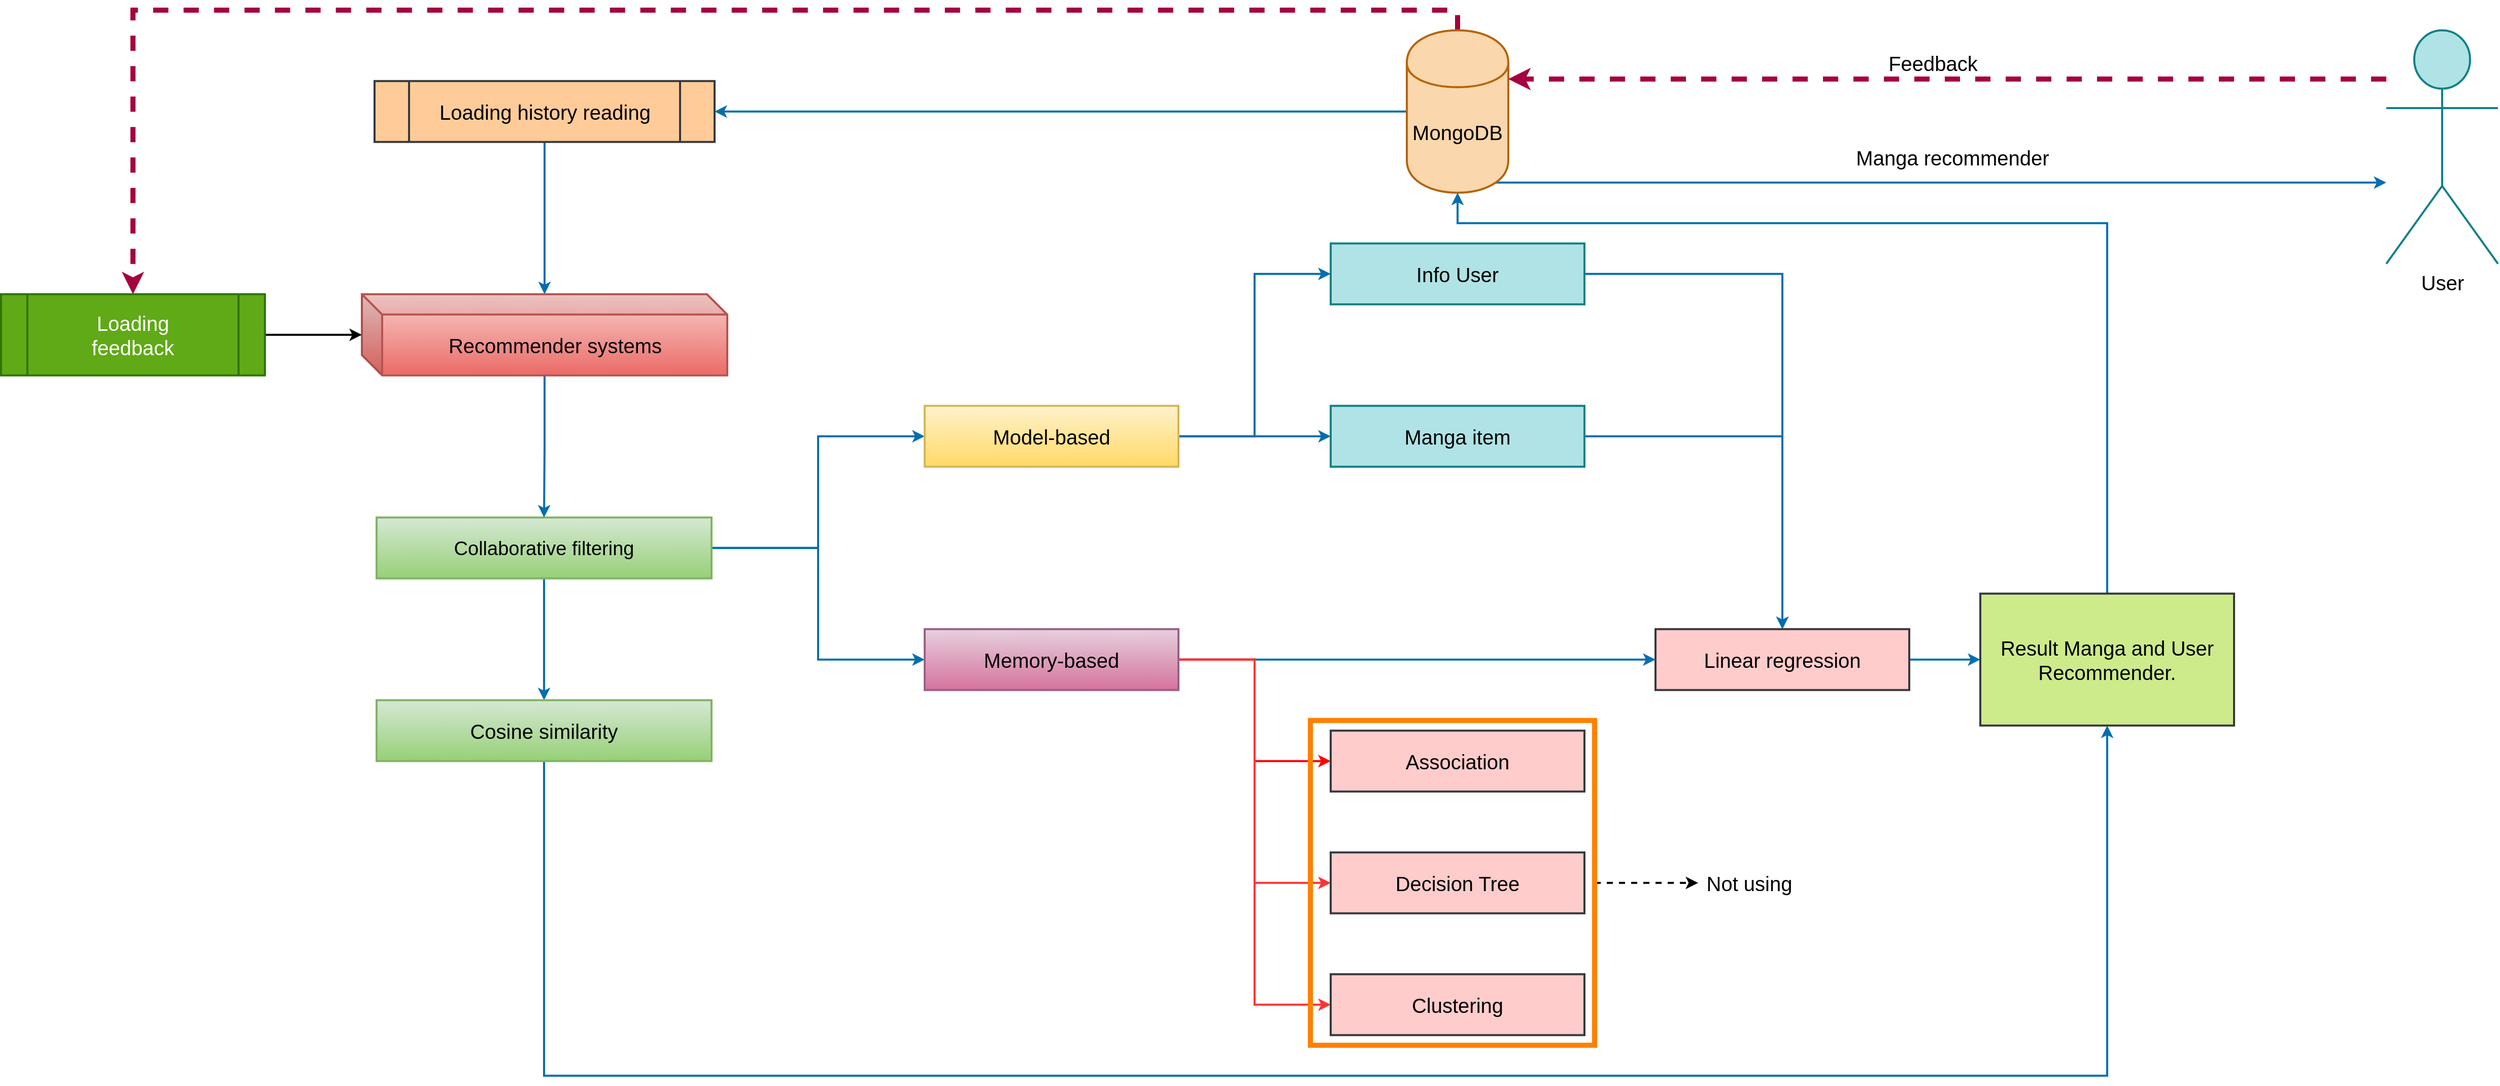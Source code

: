 <mxfile version="13.0.1" type="device"><diagram id="Uh_Tw-2EsCxswy1e64ZT" name="Page-1"><mxGraphModel dx="2844" dy="2744" grid="1" gridSize="10" guides="1" tooltips="1" connect="1" arrows="1" fold="1" page="1" pageScale="1" pageWidth="850" pageHeight="1100" math="0" shadow="0"><root><mxCell id="0"/><mxCell id="1" parent="0"/><mxCell id="nncn3bqomxQs8jZnZuGW-18" style="edgeStyle=orthogonalEdgeStyle;rounded=0;orthogonalLoop=1;jettySize=auto;html=1;strokeWidth=2;fontSize=20;fillColor=#1ba1e2;strokeColor=#006EAF;" edge="1" parent="1" source="nncn3bqomxQs8jZnZuGW-13" target="nncn3bqomxQs8jZnZuGW-16"><mxGeometry relative="1" as="geometry"/></mxCell><mxCell id="nncn3bqomxQs8jZnZuGW-72" style="edgeStyle=orthogonalEdgeStyle;rounded=0;orthogonalLoop=1;jettySize=auto;html=1;strokeWidth=2;fontSize=20;exitX=0.85;exitY=0.95;exitDx=0;exitDy=0;exitPerimeter=0;fillColor=#1ba1e2;strokeColor=#006EAF;" edge="1" parent="1" source="nncn3bqomxQs8jZnZuGW-13" target="nncn3bqomxQs8jZnZuGW-69"><mxGeometry relative="1" as="geometry"><Array as="points"><mxPoint x="1490" y="-910.14"/></Array></mxGeometry></mxCell><mxCell id="nncn3bqomxQs8jZnZuGW-77" style="edgeStyle=orthogonalEdgeStyle;rounded=0;orthogonalLoop=1;jettySize=auto;html=1;entryX=0.5;entryY=0;entryDx=0;entryDy=0;strokeWidth=5;fontSize=20;dashed=1;fillColor=#d80073;strokeColor=#A50040;" edge="1" parent="1" source="nncn3bqomxQs8jZnZuGW-13" target="nncn3bqomxQs8jZnZuGW-75"><mxGeometry relative="1" as="geometry"><Array as="points"><mxPoint x="1455" y="-1080"/><mxPoint x="150" y="-1080"/></Array></mxGeometry></mxCell><mxCell id="nncn3bqomxQs8jZnZuGW-13" value="MongoDB" style="shape=cylinder;whiteSpace=wrap;html=1;boundedLbl=1;backgroundOutline=1;strokeWidth=2;fontSize=20;fillColor=#fad7ac;strokeColor=#b46504;" vertex="1" parent="1"><mxGeometry x="1405" y="-1060.14" width="100" height="160" as="geometry"/></mxCell><mxCell id="nncn3bqomxQs8jZnZuGW-65" style="edgeStyle=orthogonalEdgeStyle;rounded=0;orthogonalLoop=1;jettySize=auto;html=1;strokeWidth=2;fontSize=20;fillColor=#1ba1e2;strokeColor=#006EAF;" edge="1" parent="1" source="nncn3bqomxQs8jZnZuGW-16" target="nncn3bqomxQs8jZnZuGW-63"><mxGeometry relative="1" as="geometry"/></mxCell><mxCell id="nncn3bqomxQs8jZnZuGW-16" value="Loading history reading" style="shape=process;whiteSpace=wrap;html=1;backgroundOutline=1;strokeWidth=2;fontSize=20;fillColor=#ffcc99;strokeColor=#36393d;" vertex="1" parent="1"><mxGeometry x="388" y="-1010.14" width="335" height="60" as="geometry"/></mxCell><mxCell id="nncn3bqomxQs8jZnZuGW-22" style="edgeStyle=orthogonalEdgeStyle;rounded=0;orthogonalLoop=1;jettySize=auto;html=1;entryX=0.5;entryY=0;entryDx=0;entryDy=0;strokeWidth=2;fontSize=20;fillColor=#1ba1e2;strokeColor=#006EAF;" edge="1" parent="1" source="nncn3bqomxQs8jZnZuGW-19" target="nncn3bqomxQs8jZnZuGW-21"><mxGeometry relative="1" as="geometry"/></mxCell><mxCell id="nncn3bqomxQs8jZnZuGW-29" style="edgeStyle=orthogonalEdgeStyle;rounded=0;orthogonalLoop=1;jettySize=auto;html=1;entryX=0;entryY=0.5;entryDx=0;entryDy=0;strokeWidth=2;fontSize=20;fillColor=#1ba1e2;strokeColor=#006EAF;" edge="1" parent="1" source="nncn3bqomxQs8jZnZuGW-19" target="nncn3bqomxQs8jZnZuGW-27"><mxGeometry relative="1" as="geometry"/></mxCell><mxCell id="nncn3bqomxQs8jZnZuGW-30" style="edgeStyle=orthogonalEdgeStyle;rounded=0;orthogonalLoop=1;jettySize=auto;html=1;entryX=0;entryY=0.5;entryDx=0;entryDy=0;strokeWidth=2;fontSize=20;fillColor=#1ba1e2;strokeColor=#006EAF;" edge="1" parent="1" source="nncn3bqomxQs8jZnZuGW-19" target="nncn3bqomxQs8jZnZuGW-28"><mxGeometry relative="1" as="geometry"/></mxCell><mxCell id="nncn3bqomxQs8jZnZuGW-19" value="&lt;span style=&quot;font-family: &amp;#34;arial&amp;#34; , , sans-serif ; font-size: 19px ; text-align: left&quot;&gt;Collaborative filtering&lt;/span&gt;" style="rounded=0;whiteSpace=wrap;html=1;strokeWidth=2;fontSize=20;gradientColor=#97d077;fillColor=#d5e8d4;strokeColor=#82b366;" vertex="1" parent="1"><mxGeometry x="390" y="-580.14" width="330" height="60" as="geometry"/></mxCell><mxCell id="nncn3bqomxQs8jZnZuGW-47" style="edgeStyle=orthogonalEdgeStyle;rounded=0;orthogonalLoop=1;jettySize=auto;html=1;strokeWidth=2;fontSize=20;entryX=0.5;entryY=1;entryDx=0;entryDy=0;fillColor=#1ba1e2;strokeColor=#006EAF;" edge="1" parent="1" source="nncn3bqomxQs8jZnZuGW-21" target="nncn3bqomxQs8jZnZuGW-45"><mxGeometry relative="1" as="geometry"><Array as="points"><mxPoint x="555" y="-30.14"/><mxPoint x="2095" y="-30.14"/></Array></mxGeometry></mxCell><mxCell id="nncn3bqomxQs8jZnZuGW-21" value="Cosine similarity" style="rounded=0;whiteSpace=wrap;html=1;strokeWidth=2;fontSize=20;gradientColor=#97d077;fillColor=#d5e8d4;strokeColor=#82b366;" vertex="1" parent="1"><mxGeometry x="390" y="-400.14" width="330" height="60" as="geometry"/></mxCell><mxCell id="nncn3bqomxQs8jZnZuGW-33" style="edgeStyle=orthogonalEdgeStyle;rounded=0;orthogonalLoop=1;jettySize=auto;html=1;entryX=0;entryY=0.5;entryDx=0;entryDy=0;strokeWidth=2;fontSize=20;strokeColor=#006EAF;" edge="1" parent="1" source="nncn3bqomxQs8jZnZuGW-27" target="nncn3bqomxQs8jZnZuGW-32"><mxGeometry relative="1" as="geometry"/></mxCell><mxCell id="nncn3bqomxQs8jZnZuGW-34" style="edgeStyle=orthogonalEdgeStyle;rounded=0;orthogonalLoop=1;jettySize=auto;html=1;entryX=0;entryY=0.5;entryDx=0;entryDy=0;strokeWidth=2;fontSize=20;strokeColor=#006EAF;" edge="1" parent="1" source="nncn3bqomxQs8jZnZuGW-27" target="nncn3bqomxQs8jZnZuGW-31"><mxGeometry relative="1" as="geometry"/></mxCell><mxCell id="nncn3bqomxQs8jZnZuGW-27" value="Model-based" style="rounded=0;whiteSpace=wrap;html=1;strokeWidth=2;fontSize=20;gradientColor=#ffd966;fillColor=#fff2cc;strokeColor=#d6b656;" vertex="1" parent="1"><mxGeometry x="930" y="-690.14" width="250" height="60" as="geometry"/></mxCell><mxCell id="nncn3bqomxQs8jZnZuGW-36" style="edgeStyle=orthogonalEdgeStyle;rounded=0;orthogonalLoop=1;jettySize=auto;html=1;entryX=0;entryY=0.5;entryDx=0;entryDy=0;strokeWidth=2;fontSize=20;fillColor=#1ba1e2;strokeColor=#006EAF;" edge="1" parent="1" source="nncn3bqomxQs8jZnZuGW-28" target="nncn3bqomxQs8jZnZuGW-35"><mxGeometry relative="1" as="geometry"/></mxCell><mxCell id="nncn3bqomxQs8jZnZuGW-40" style="edgeStyle=orthogonalEdgeStyle;rounded=0;orthogonalLoop=1;jettySize=auto;html=1;entryX=0;entryY=0.5;entryDx=0;entryDy=0;strokeWidth=2;fontSize=20;fillColor=#d80073;strokeColor=#FF0000;" edge="1" parent="1" source="nncn3bqomxQs8jZnZuGW-28" target="nncn3bqomxQs8jZnZuGW-37"><mxGeometry relative="1" as="geometry"/></mxCell><mxCell id="nncn3bqomxQs8jZnZuGW-41" style="edgeStyle=orthogonalEdgeStyle;rounded=0;orthogonalLoop=1;jettySize=auto;html=1;entryX=0;entryY=0.5;entryDx=0;entryDy=0;strokeWidth=2;fontSize=20;strokeColor=#FF3333;" edge="1" parent="1" source="nncn3bqomxQs8jZnZuGW-28" target="nncn3bqomxQs8jZnZuGW-39"><mxGeometry relative="1" as="geometry"/></mxCell><mxCell id="nncn3bqomxQs8jZnZuGW-42" style="edgeStyle=orthogonalEdgeStyle;rounded=0;orthogonalLoop=1;jettySize=auto;html=1;entryX=0;entryY=0.5;entryDx=0;entryDy=0;strokeWidth=2;fontSize=20;strokeColor=#FF3333;" edge="1" parent="1" source="nncn3bqomxQs8jZnZuGW-28" target="nncn3bqomxQs8jZnZuGW-38"><mxGeometry relative="1" as="geometry"/></mxCell><mxCell id="nncn3bqomxQs8jZnZuGW-28" value="Memory-based" style="rounded=0;whiteSpace=wrap;html=1;strokeWidth=2;fontSize=20;gradientColor=#d5739d;fillColor=#e6d0de;strokeColor=#996185;" vertex="1" parent="1"><mxGeometry x="930" y="-470.14" width="250" height="60" as="geometry"/></mxCell><mxCell id="nncn3bqomxQs8jZnZuGW-43" style="edgeStyle=orthogonalEdgeStyle;rounded=0;orthogonalLoop=1;jettySize=auto;html=1;entryX=0.5;entryY=0;entryDx=0;entryDy=0;strokeWidth=2;fontSize=20;strokeColor=#006EAF;" edge="1" parent="1" source="nncn3bqomxQs8jZnZuGW-31" target="nncn3bqomxQs8jZnZuGW-35"><mxGeometry relative="1" as="geometry"/></mxCell><mxCell id="nncn3bqomxQs8jZnZuGW-31" value="Info User" style="rounded=0;whiteSpace=wrap;html=1;strokeWidth=2;fontSize=20;fillColor=#b0e3e6;strokeColor=#0e8088;" vertex="1" parent="1"><mxGeometry x="1330" y="-850.14" width="250" height="60" as="geometry"/></mxCell><mxCell id="nncn3bqomxQs8jZnZuGW-44" style="edgeStyle=orthogonalEdgeStyle;rounded=0;orthogonalLoop=1;jettySize=auto;html=1;entryX=0.5;entryY=0;entryDx=0;entryDy=0;strokeWidth=2;fontSize=20;strokeColor=#006EAF;" edge="1" parent="1" source="nncn3bqomxQs8jZnZuGW-32" target="nncn3bqomxQs8jZnZuGW-35"><mxGeometry relative="1" as="geometry"/></mxCell><mxCell id="nncn3bqomxQs8jZnZuGW-32" value="Manga item" style="rounded=0;whiteSpace=wrap;html=1;strokeWidth=2;fontSize=20;fillColor=#b0e3e6;strokeColor=#0e8088;" vertex="1" parent="1"><mxGeometry x="1330" y="-690.14" width="250" height="60" as="geometry"/></mxCell><mxCell id="nncn3bqomxQs8jZnZuGW-46" style="edgeStyle=orthogonalEdgeStyle;rounded=0;orthogonalLoop=1;jettySize=auto;html=1;entryX=0;entryY=0.5;entryDx=0;entryDy=0;strokeWidth=2;fontSize=20;fillColor=#1ba1e2;strokeColor=#006EAF;" edge="1" parent="1" source="nncn3bqomxQs8jZnZuGW-35" target="nncn3bqomxQs8jZnZuGW-45"><mxGeometry relative="1" as="geometry"/></mxCell><mxCell id="nncn3bqomxQs8jZnZuGW-35" value="Linear regression" style="rounded=0;whiteSpace=wrap;html=1;strokeWidth=2;fontSize=20;fillColor=#ffcccc;strokeColor=#36393d;" vertex="1" parent="1"><mxGeometry x="1650" y="-470.14" width="250" height="60" as="geometry"/></mxCell><mxCell id="nncn3bqomxQs8jZnZuGW-37" value="Association" style="rounded=0;whiteSpace=wrap;html=1;strokeWidth=2;fontSize=20;fillColor=#ffcccc;strokeColor=#36393d;" vertex="1" parent="1"><mxGeometry x="1330" y="-370.14" width="250" height="60" as="geometry"/></mxCell><mxCell id="nncn3bqomxQs8jZnZuGW-38" value="Clustering" style="rounded=0;whiteSpace=wrap;html=1;strokeWidth=2;fontSize=20;fillColor=#ffcccc;strokeColor=#36393d;" vertex="1" parent="1"><mxGeometry x="1330" y="-130.14" width="250" height="60" as="geometry"/></mxCell><mxCell id="nncn3bqomxQs8jZnZuGW-39" value="Decision Tree" style="rounded=0;whiteSpace=wrap;html=1;strokeWidth=2;fontSize=20;fillColor=#ffcccc;strokeColor=#36393d;" vertex="1" parent="1"><mxGeometry x="1330" y="-250.14" width="250" height="60" as="geometry"/></mxCell><mxCell id="nncn3bqomxQs8jZnZuGW-51" style="edgeStyle=orthogonalEdgeStyle;rounded=0;orthogonalLoop=1;jettySize=auto;html=1;entryX=0.5;entryY=1;entryDx=0;entryDy=0;strokeWidth=2;fontSize=20;fillColor=#1ba1e2;strokeColor=#006EAF;" edge="1" parent="1" source="nncn3bqomxQs8jZnZuGW-45" target="nncn3bqomxQs8jZnZuGW-13"><mxGeometry relative="1" as="geometry"><Array as="points"><mxPoint x="2095" y="-870.14"/><mxPoint x="1455" y="-870.14"/></Array></mxGeometry></mxCell><mxCell id="nncn3bqomxQs8jZnZuGW-45" value="Result Manga and User&lt;br&gt;Recommender." style="rounded=0;whiteSpace=wrap;html=1;strokeWidth=2;fontSize=20;fillColor=#cdeb8b;strokeColor=#36393d;" vertex="1" parent="1"><mxGeometry x="1970" y="-505.14" width="250" height="130" as="geometry"/></mxCell><mxCell id="nncn3bqomxQs8jZnZuGW-61" value="Manga&amp;nbsp;recommender&amp;nbsp;" style="text;html=1;align=center;verticalAlign=middle;resizable=0;points=[];autosize=1;fontSize=20;" vertex="1" parent="1"><mxGeometry x="1840" y="-950.14" width="210" height="30" as="geometry"/></mxCell><mxCell id="nncn3bqomxQs8jZnZuGW-66" style="edgeStyle=orthogonalEdgeStyle;rounded=0;orthogonalLoop=1;jettySize=auto;html=1;entryX=0.5;entryY=0;entryDx=0;entryDy=0;strokeWidth=2;fontSize=20;fillColor=#1ba1e2;strokeColor=#006EAF;" edge="1" parent="1" source="nncn3bqomxQs8jZnZuGW-63" target="nncn3bqomxQs8jZnZuGW-19"><mxGeometry relative="1" as="geometry"/></mxCell><mxCell id="nncn3bqomxQs8jZnZuGW-63" value="Recommender systems" style="shape=cube;whiteSpace=wrap;html=1;boundedLbl=1;backgroundOutline=1;darkOpacity=0.05;darkOpacity2=0.1;strokeWidth=2;fontSize=20;gradientColor=#ea6b66;fillColor=#f8cecc;strokeColor=#b85450;" vertex="1" parent="1"><mxGeometry x="375.5" y="-800.14" width="360" height="80" as="geometry"/></mxCell><mxCell id="nncn3bqomxQs8jZnZuGW-73" style="edgeStyle=orthogonalEdgeStyle;rounded=0;orthogonalLoop=1;jettySize=auto;html=1;entryX=1;entryY=0.3;entryDx=0;entryDy=0;strokeWidth=5;fontSize=20;dashed=1;fillColor=#d80073;strokeColor=#A50040;" edge="1" parent="1" source="nncn3bqomxQs8jZnZuGW-69" target="nncn3bqomxQs8jZnZuGW-13"><mxGeometry relative="1" as="geometry"><Array as="points"><mxPoint x="2150" y="-1012.14"/><mxPoint x="2150" y="-1012.14"/></Array></mxGeometry></mxCell><mxCell id="nncn3bqomxQs8jZnZuGW-69" value="User" style="shape=umlActor;verticalLabelPosition=bottom;labelBackgroundColor=#ffffff;verticalAlign=top;html=1;outlineConnect=0;strokeWidth=2;fontSize=20;fillColor=#b0e3e6;strokeColor=#0e8088;" vertex="1" parent="1"><mxGeometry x="2370" y="-1060.14" width="110" height="230" as="geometry"/></mxCell><mxCell id="nncn3bqomxQs8jZnZuGW-74" value="Feedback" style="text;html=1;align=center;verticalAlign=middle;resizable=0;points=[];autosize=1;fontSize=20;" vertex="1" parent="1"><mxGeometry x="1873" y="-1043.14" width="100" height="30" as="geometry"/></mxCell><mxCell id="nncn3bqomxQs8jZnZuGW-76" style="edgeStyle=orthogonalEdgeStyle;rounded=0;orthogonalLoop=1;jettySize=auto;html=1;strokeWidth=2;fontSize=20;" edge="1" parent="1" source="nncn3bqomxQs8jZnZuGW-75" target="nncn3bqomxQs8jZnZuGW-63"><mxGeometry relative="1" as="geometry"/></mxCell><mxCell id="nncn3bqomxQs8jZnZuGW-75" value="Loading &lt;br&gt;feedback" style="shape=process;whiteSpace=wrap;html=1;backgroundOutline=1;strokeWidth=2;fontSize=20;fillColor=#60a917;strokeColor=#2D7600;fontColor=#ffffff;" vertex="1" parent="1"><mxGeometry x="20" y="-800.14" width="260" height="80" as="geometry"/></mxCell><mxCell id="nncn3bqomxQs8jZnZuGW-80" style="edgeStyle=orthogonalEdgeStyle;rounded=0;orthogonalLoop=1;jettySize=auto;html=1;dashed=1;strokeWidth=2;fontSize=20;" edge="1" parent="1" source="nncn3bqomxQs8jZnZuGW-78" target="nncn3bqomxQs8jZnZuGW-79"><mxGeometry relative="1" as="geometry"/></mxCell><mxCell id="nncn3bqomxQs8jZnZuGW-78" value="" style="rounded=0;whiteSpace=wrap;html=1;strokeWidth=5;fontSize=20;fillColor=none;strokeColor=#FF8000;gradientColor=none;" vertex="1" parent="1"><mxGeometry x="1310" y="-380.14" width="280" height="320" as="geometry"/></mxCell><mxCell id="nncn3bqomxQs8jZnZuGW-79" value="Not using" style="text;html=1;align=center;verticalAlign=middle;resizable=0;points=[];autosize=1;fontSize=20;" vertex="1" parent="1"><mxGeometry x="1692" y="-235.14" width="100" height="30" as="geometry"/></mxCell></root></mxGraphModel></diagram></mxfile>